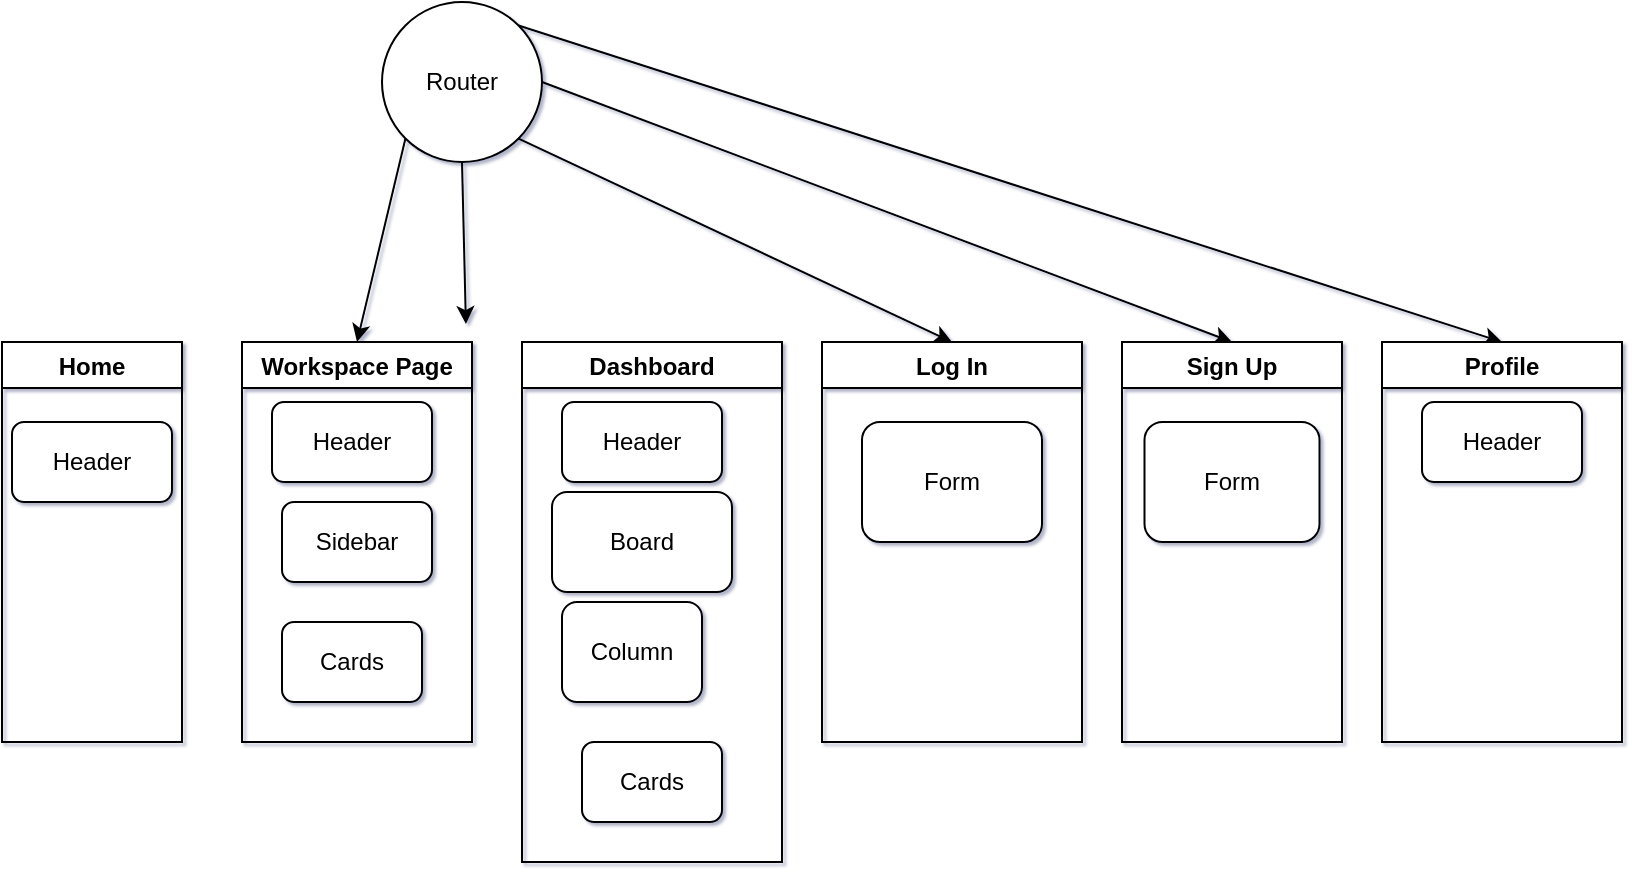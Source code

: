 <mxfile>
    <diagram id="6C1BC3ImxjFFStuX-ONq" name="Page-1">
        <mxGraphModel dx="517" dy="473" grid="1" gridSize="10" guides="1" tooltips="1" connect="1" arrows="1" fold="1" page="1" pageScale="1" pageWidth="850" pageHeight="1100" background="#ffffff" math="0" shadow="1">
            <root>
                <mxCell id="0"/>
                <mxCell id="1" parent="0"/>
                <mxCell id="8" style="edgeStyle=none;html=1;exitX=0;exitY=1;exitDx=0;exitDy=0;entryX=0.5;entryY=0;entryDx=0;entryDy=0;" parent="1" source="21" target="24" edge="1">
                    <mxGeometry relative="1" as="geometry">
                        <mxPoint x="180" y="120" as="sourcePoint"/>
                        <mxPoint x="135.07" y="220" as="targetPoint"/>
                    </mxGeometry>
                </mxCell>
                <mxCell id="9" style="edgeStyle=none;html=1;exitX=0.5;exitY=1;exitDx=0;exitDy=0;entryX=0.433;entryY=0.017;entryDx=0;entryDy=0;entryPerimeter=0;" parent="1" source="21" edge="1">
                    <mxGeometry relative="1" as="geometry">
                        <mxPoint x="240" y="150" as="sourcePoint"/>
                        <mxPoint x="241.96" y="221.02" as="targetPoint"/>
                    </mxGeometry>
                </mxCell>
                <mxCell id="10" style="edgeStyle=none;html=1;exitX=1;exitY=1;exitDx=0;exitDy=0;entryX=0.5;entryY=0;entryDx=0;entryDy=0;" parent="1" source="21" target="32" edge="1">
                    <mxGeometry relative="1" as="geometry">
                        <mxPoint x="300" y="150" as="sourcePoint"/>
                        <mxPoint x="410" y="220" as="targetPoint"/>
                    </mxGeometry>
                </mxCell>
                <mxCell id="11" style="edgeStyle=none;html=1;exitX=1;exitY=0.5;exitDx=0;exitDy=0;entryX=0.5;entryY=0;entryDx=0;entryDy=0;" parent="1" source="21" target="35" edge="1">
                    <mxGeometry relative="1" as="geometry">
                        <mxPoint x="300" y="120" as="sourcePoint"/>
                        <mxPoint x="580" y="220" as="targetPoint"/>
                    </mxGeometry>
                </mxCell>
                <mxCell id="23" style="edgeStyle=none;html=1;exitX=1;exitY=0;exitDx=0;exitDy=0;entryX=0.5;entryY=0;entryDx=0;entryDy=0;" parent="1" source="21" target="37" edge="1">
                    <mxGeometry relative="1" as="geometry">
                        <mxPoint x="750" y="220" as="targetPoint"/>
                    </mxGeometry>
                </mxCell>
                <mxCell id="21" value="Router" style="ellipse;whiteSpace=wrap;html=1;aspect=fixed;" parent="1" vertex="1">
                    <mxGeometry x="200" y="60" width="80" height="80" as="geometry"/>
                </mxCell>
                <mxCell id="24" value="Workspace Page" style="swimlane;" parent="1" vertex="1">
                    <mxGeometry x="130" y="230" width="115" height="200" as="geometry"/>
                </mxCell>
                <mxCell id="25" value="Header" style="rounded=1;whiteSpace=wrap;html=1;" parent="24" vertex="1">
                    <mxGeometry x="15" y="30" width="80" height="40" as="geometry"/>
                </mxCell>
                <mxCell id="26" value="Sidebar" style="rounded=1;whiteSpace=wrap;html=1;" parent="24" vertex="1">
                    <mxGeometry x="20" y="80" width="75" height="40" as="geometry"/>
                </mxCell>
                <mxCell id="40" value="Home" style="swimlane;" parent="24" vertex="1">
                    <mxGeometry x="-120" width="90" height="200" as="geometry"/>
                </mxCell>
                <mxCell id="41" value="Header" style="rounded=1;whiteSpace=wrap;html=1;" parent="40" vertex="1">
                    <mxGeometry x="5" y="40" width="80" height="40" as="geometry"/>
                </mxCell>
                <mxCell id="42" value="Cards" style="rounded=1;whiteSpace=wrap;html=1;" vertex="1" parent="24">
                    <mxGeometry x="20" y="140" width="70" height="40" as="geometry"/>
                </mxCell>
                <mxCell id="27" value="Dashboard" style="swimlane;" parent="1" vertex="1">
                    <mxGeometry x="270" y="230" width="130" height="260" as="geometry"/>
                </mxCell>
                <mxCell id="28" value="Header" style="rounded=1;whiteSpace=wrap;html=1;" parent="27" vertex="1">
                    <mxGeometry x="20" y="30" width="80" height="40" as="geometry"/>
                </mxCell>
                <mxCell id="29" value="Board" style="rounded=1;whiteSpace=wrap;html=1;" parent="27" vertex="1">
                    <mxGeometry x="15" y="75" width="90" height="50" as="geometry"/>
                </mxCell>
                <mxCell id="30" value="Column" style="rounded=1;whiteSpace=wrap;html=1;" parent="27" vertex="1">
                    <mxGeometry x="20" y="130" width="70" height="50" as="geometry"/>
                </mxCell>
                <mxCell id="31" value="Cards" style="rounded=1;whiteSpace=wrap;html=1;" parent="27" vertex="1">
                    <mxGeometry x="30" y="200" width="70" height="40" as="geometry"/>
                </mxCell>
                <mxCell id="32" value="Log In" style="swimlane;" parent="1" vertex="1">
                    <mxGeometry x="420" y="230" width="130" height="200" as="geometry"/>
                </mxCell>
                <mxCell id="33" value="Form" style="rounded=1;whiteSpace=wrap;html=1;" parent="32" vertex="1">
                    <mxGeometry x="20" y="40" width="90" height="60" as="geometry"/>
                </mxCell>
                <mxCell id="35" value="Sign Up" style="swimlane;" parent="1" vertex="1">
                    <mxGeometry x="570" y="230" width="110" height="200" as="geometry"/>
                </mxCell>
                <mxCell id="36" value="Form" style="rounded=1;whiteSpace=wrap;html=1;" parent="35" vertex="1">
                    <mxGeometry x="11.25" y="40" width="87.5" height="60" as="geometry"/>
                </mxCell>
                <mxCell id="37" value="Profile" style="swimlane;" parent="1" vertex="1">
                    <mxGeometry x="700" y="230" width="120" height="200" as="geometry"/>
                </mxCell>
                <mxCell id="38" value="Header" style="rounded=1;whiteSpace=wrap;html=1;" parent="37" vertex="1">
                    <mxGeometry x="20" y="30" width="80" height="40" as="geometry"/>
                </mxCell>
            </root>
        </mxGraphModel>
    </diagram>
</mxfile>